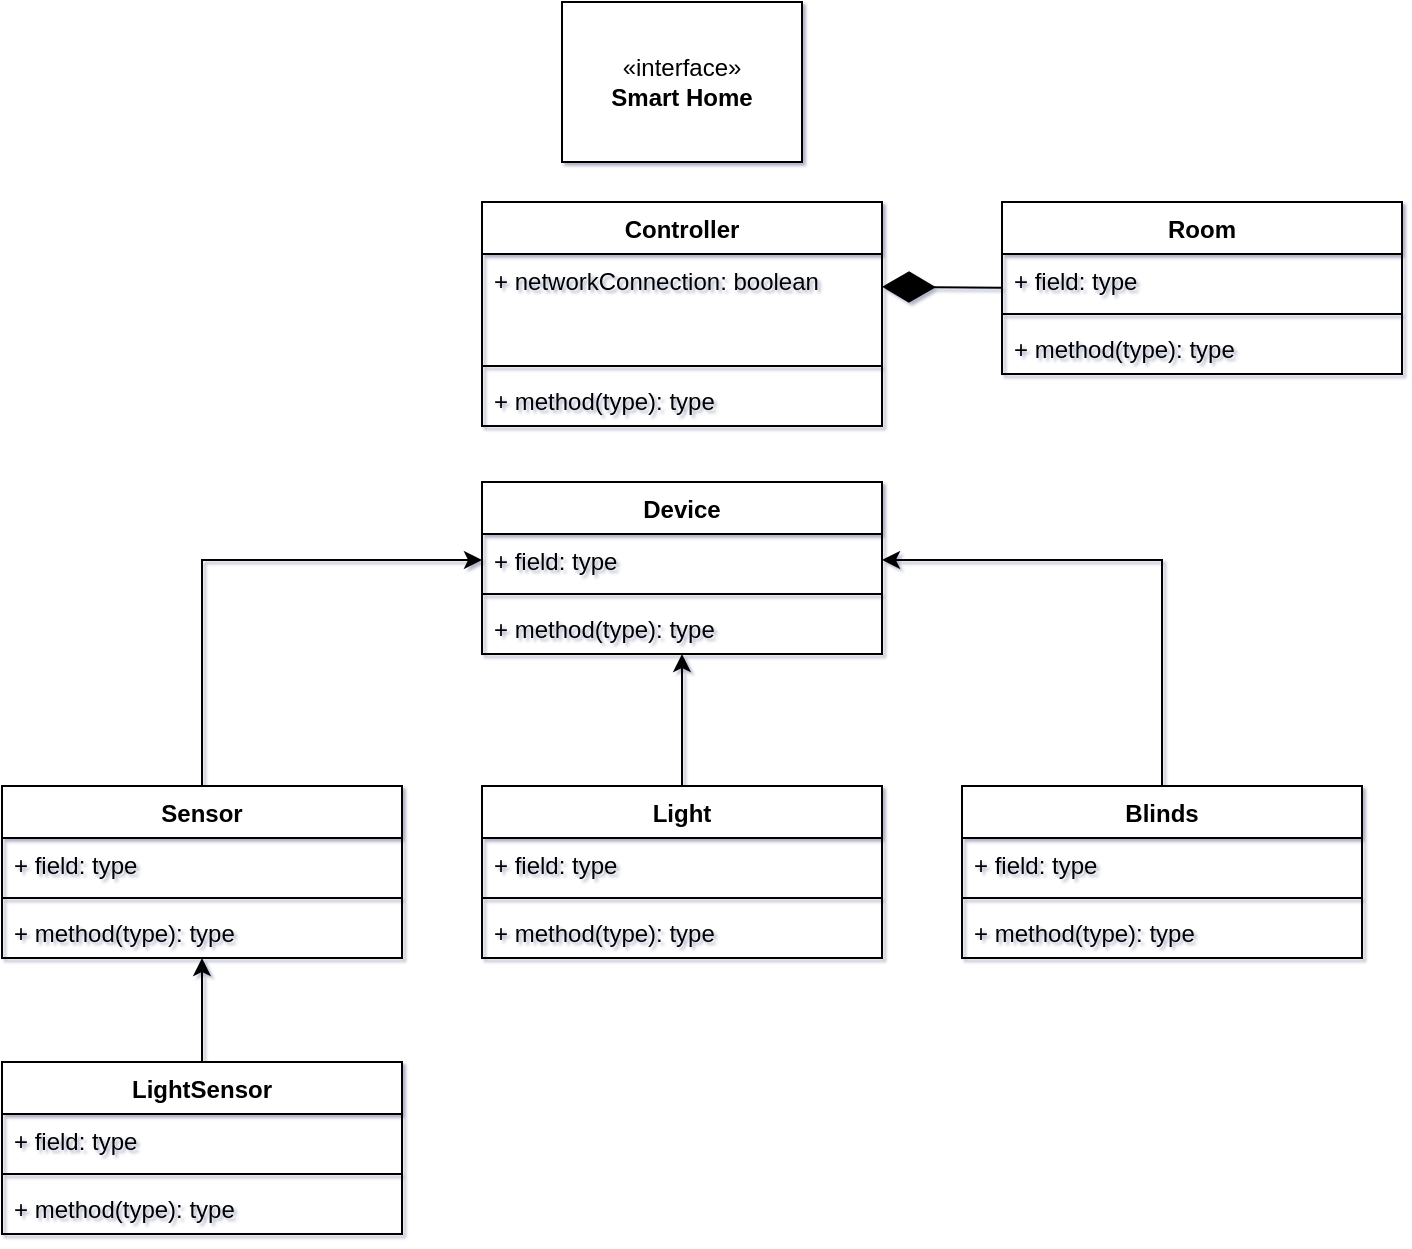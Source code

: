 <mxfile version="24.9.1">
  <diagram id="C5RBs43oDa-KdzZeNtuy" name="Page-1">
    <mxGraphModel dx="1750" dy="883" grid="1" gridSize="10" guides="1" tooltips="1" connect="1" arrows="1" fold="1" page="1" pageScale="1" pageWidth="827" pageHeight="1169" background="none" math="0" shadow="1">
      <root>
        <mxCell id="WIyWlLk6GJQsqaUBKTNV-0" />
        <mxCell id="WIyWlLk6GJQsqaUBKTNV-1" parent="WIyWlLk6GJQsqaUBKTNV-0" />
        <mxCell id="mUcVVVCAXroYi27Kth8p-42" value="Controller" style="swimlane;fontStyle=1;align=center;verticalAlign=top;childLayout=stackLayout;horizontal=1;startSize=26;horizontalStack=0;resizeParent=1;resizeParentMax=0;resizeLast=0;collapsible=1;marginBottom=0;whiteSpace=wrap;html=1;" vertex="1" parent="WIyWlLk6GJQsqaUBKTNV-1">
          <mxGeometry x="740" y="360" width="200" height="112" as="geometry" />
        </mxCell>
        <mxCell id="mUcVVVCAXroYi27Kth8p-43" value="+ networkConnection: boolean" style="text;strokeColor=none;fillColor=none;align=left;verticalAlign=top;spacingLeft=4;spacingRight=4;overflow=hidden;rotatable=0;points=[[0,0.5],[1,0.5]];portConstraint=eastwest;whiteSpace=wrap;html=1;" vertex="1" parent="mUcVVVCAXroYi27Kth8p-42">
          <mxGeometry y="26" width="200" height="26" as="geometry" />
        </mxCell>
        <mxCell id="mUcVVVCAXroYi27Kth8p-83" style="text;strokeColor=none;fillColor=none;align=left;verticalAlign=top;spacingLeft=4;spacingRight=4;overflow=hidden;rotatable=0;points=[[0,0.5],[1,0.5]];portConstraint=eastwest;whiteSpace=wrap;html=1;" vertex="1" parent="mUcVVVCAXroYi27Kth8p-42">
          <mxGeometry y="52" width="200" height="26" as="geometry" />
        </mxCell>
        <mxCell id="mUcVVVCAXroYi27Kth8p-44" value="" style="line;strokeWidth=1;fillColor=none;align=left;verticalAlign=middle;spacingTop=-1;spacingLeft=3;spacingRight=3;rotatable=0;labelPosition=right;points=[];portConstraint=eastwest;strokeColor=inherit;" vertex="1" parent="mUcVVVCAXroYi27Kth8p-42">
          <mxGeometry y="78" width="200" height="8" as="geometry" />
        </mxCell>
        <mxCell id="mUcVVVCAXroYi27Kth8p-45" value="+ method(type): type" style="text;strokeColor=none;fillColor=none;align=left;verticalAlign=top;spacingLeft=4;spacingRight=4;overflow=hidden;rotatable=0;points=[[0,0.5],[1,0.5]];portConstraint=eastwest;whiteSpace=wrap;html=1;" vertex="1" parent="mUcVVVCAXroYi27Kth8p-42">
          <mxGeometry y="86" width="200" height="26" as="geometry" />
        </mxCell>
        <mxCell id="mUcVVVCAXroYi27Kth8p-46" value="«interface»&lt;br&gt;&lt;b&gt;Smart Home&lt;/b&gt;" style="html=1;whiteSpace=wrap;" vertex="1" parent="WIyWlLk6GJQsqaUBKTNV-1">
          <mxGeometry x="780" y="260" width="120" height="80" as="geometry" />
        </mxCell>
        <mxCell id="mUcVVVCAXroYi27Kth8p-47" value="Device" style="swimlane;fontStyle=1;align=center;verticalAlign=top;childLayout=stackLayout;horizontal=1;startSize=26;horizontalStack=0;resizeParent=1;resizeParentMax=0;resizeLast=0;collapsible=1;marginBottom=0;whiteSpace=wrap;html=1;" vertex="1" parent="WIyWlLk6GJQsqaUBKTNV-1">
          <mxGeometry x="740" y="500" width="200" height="86" as="geometry" />
        </mxCell>
        <mxCell id="mUcVVVCAXroYi27Kth8p-48" value="+ field: type" style="text;strokeColor=none;fillColor=none;align=left;verticalAlign=top;spacingLeft=4;spacingRight=4;overflow=hidden;rotatable=0;points=[[0,0.5],[1,0.5]];portConstraint=eastwest;whiteSpace=wrap;html=1;" vertex="1" parent="mUcVVVCAXroYi27Kth8p-47">
          <mxGeometry y="26" width="200" height="26" as="geometry" />
        </mxCell>
        <mxCell id="mUcVVVCAXroYi27Kth8p-49" value="" style="line;strokeWidth=1;fillColor=none;align=left;verticalAlign=middle;spacingTop=-1;spacingLeft=3;spacingRight=3;rotatable=0;labelPosition=right;points=[];portConstraint=eastwest;strokeColor=inherit;" vertex="1" parent="mUcVVVCAXroYi27Kth8p-47">
          <mxGeometry y="52" width="200" height="8" as="geometry" />
        </mxCell>
        <mxCell id="mUcVVVCAXroYi27Kth8p-50" value="+ method(type): type" style="text;strokeColor=none;fillColor=none;align=left;verticalAlign=top;spacingLeft=4;spacingRight=4;overflow=hidden;rotatable=0;points=[[0,0.5],[1,0.5]];portConstraint=eastwest;whiteSpace=wrap;html=1;" vertex="1" parent="mUcVVVCAXroYi27Kth8p-47">
          <mxGeometry y="60" width="200" height="26" as="geometry" />
        </mxCell>
        <mxCell id="mUcVVVCAXroYi27Kth8p-70" style="edgeStyle=orthogonalEdgeStyle;rounded=0;orthogonalLoop=1;jettySize=auto;html=1;entryX=0;entryY=0.5;entryDx=0;entryDy=0;" edge="1" parent="WIyWlLk6GJQsqaUBKTNV-1" source="mUcVVVCAXroYi27Kth8p-51" target="mUcVVVCAXroYi27Kth8p-48">
          <mxGeometry relative="1" as="geometry" />
        </mxCell>
        <mxCell id="mUcVVVCAXroYi27Kth8p-51" value="Sensor" style="swimlane;fontStyle=1;align=center;verticalAlign=top;childLayout=stackLayout;horizontal=1;startSize=26;horizontalStack=0;resizeParent=1;resizeParentMax=0;resizeLast=0;collapsible=1;marginBottom=0;whiteSpace=wrap;html=1;" vertex="1" parent="WIyWlLk6GJQsqaUBKTNV-1">
          <mxGeometry x="500" y="652" width="200" height="86" as="geometry" />
        </mxCell>
        <mxCell id="mUcVVVCAXroYi27Kth8p-52" value="+ field: type" style="text;strokeColor=none;fillColor=none;align=left;verticalAlign=top;spacingLeft=4;spacingRight=4;overflow=hidden;rotatable=0;points=[[0,0.5],[1,0.5]];portConstraint=eastwest;whiteSpace=wrap;html=1;" vertex="1" parent="mUcVVVCAXroYi27Kth8p-51">
          <mxGeometry y="26" width="200" height="26" as="geometry" />
        </mxCell>
        <mxCell id="mUcVVVCAXroYi27Kth8p-53" value="" style="line;strokeWidth=1;fillColor=none;align=left;verticalAlign=middle;spacingTop=-1;spacingLeft=3;spacingRight=3;rotatable=0;labelPosition=right;points=[];portConstraint=eastwest;strokeColor=inherit;" vertex="1" parent="mUcVVVCAXroYi27Kth8p-51">
          <mxGeometry y="52" width="200" height="8" as="geometry" />
        </mxCell>
        <mxCell id="mUcVVVCAXroYi27Kth8p-54" value="+ method(type): type" style="text;strokeColor=none;fillColor=none;align=left;verticalAlign=top;spacingLeft=4;spacingRight=4;overflow=hidden;rotatable=0;points=[[0,0.5],[1,0.5]];portConstraint=eastwest;whiteSpace=wrap;html=1;" vertex="1" parent="mUcVVVCAXroYi27Kth8p-51">
          <mxGeometry y="60" width="200" height="26" as="geometry" />
        </mxCell>
        <mxCell id="mUcVVVCAXroYi27Kth8p-69" style="edgeStyle=orthogonalEdgeStyle;rounded=0;orthogonalLoop=1;jettySize=auto;html=1;" edge="1" parent="WIyWlLk6GJQsqaUBKTNV-1" source="mUcVVVCAXroYi27Kth8p-55" target="mUcVVVCAXroYi27Kth8p-47">
          <mxGeometry relative="1" as="geometry" />
        </mxCell>
        <mxCell id="mUcVVVCAXroYi27Kth8p-55" value="Light" style="swimlane;fontStyle=1;align=center;verticalAlign=top;childLayout=stackLayout;horizontal=1;startSize=26;horizontalStack=0;resizeParent=1;resizeParentMax=0;resizeLast=0;collapsible=1;marginBottom=0;whiteSpace=wrap;html=1;" vertex="1" parent="WIyWlLk6GJQsqaUBKTNV-1">
          <mxGeometry x="740" y="652" width="200" height="86" as="geometry" />
        </mxCell>
        <mxCell id="mUcVVVCAXroYi27Kth8p-56" value="+ field: type" style="text;strokeColor=none;fillColor=none;align=left;verticalAlign=top;spacingLeft=4;spacingRight=4;overflow=hidden;rotatable=0;points=[[0,0.5],[1,0.5]];portConstraint=eastwest;whiteSpace=wrap;html=1;" vertex="1" parent="mUcVVVCAXroYi27Kth8p-55">
          <mxGeometry y="26" width="200" height="26" as="geometry" />
        </mxCell>
        <mxCell id="mUcVVVCAXroYi27Kth8p-57" value="" style="line;strokeWidth=1;fillColor=none;align=left;verticalAlign=middle;spacingTop=-1;spacingLeft=3;spacingRight=3;rotatable=0;labelPosition=right;points=[];portConstraint=eastwest;strokeColor=inherit;" vertex="1" parent="mUcVVVCAXroYi27Kth8p-55">
          <mxGeometry y="52" width="200" height="8" as="geometry" />
        </mxCell>
        <mxCell id="mUcVVVCAXroYi27Kth8p-58" value="+ method(type): type" style="text;strokeColor=none;fillColor=none;align=left;verticalAlign=top;spacingLeft=4;spacingRight=4;overflow=hidden;rotatable=0;points=[[0,0.5],[1,0.5]];portConstraint=eastwest;whiteSpace=wrap;html=1;" vertex="1" parent="mUcVVVCAXroYi27Kth8p-55">
          <mxGeometry y="60" width="200" height="26" as="geometry" />
        </mxCell>
        <mxCell id="mUcVVVCAXroYi27Kth8p-68" style="edgeStyle=orthogonalEdgeStyle;rounded=0;orthogonalLoop=1;jettySize=auto;html=1;entryX=1;entryY=0.5;entryDx=0;entryDy=0;" edge="1" parent="WIyWlLk6GJQsqaUBKTNV-1" source="mUcVVVCAXroYi27Kth8p-59" target="mUcVVVCAXroYi27Kth8p-48">
          <mxGeometry relative="1" as="geometry" />
        </mxCell>
        <mxCell id="mUcVVVCAXroYi27Kth8p-59" value="Blinds" style="swimlane;fontStyle=1;align=center;verticalAlign=top;childLayout=stackLayout;horizontal=1;startSize=26;horizontalStack=0;resizeParent=1;resizeParentMax=0;resizeLast=0;collapsible=1;marginBottom=0;whiteSpace=wrap;html=1;" vertex="1" parent="WIyWlLk6GJQsqaUBKTNV-1">
          <mxGeometry x="980" y="652" width="200" height="86" as="geometry" />
        </mxCell>
        <mxCell id="mUcVVVCAXroYi27Kth8p-60" value="+ field: type" style="text;strokeColor=none;fillColor=none;align=left;verticalAlign=top;spacingLeft=4;spacingRight=4;overflow=hidden;rotatable=0;points=[[0,0.5],[1,0.5]];portConstraint=eastwest;whiteSpace=wrap;html=1;" vertex="1" parent="mUcVVVCAXroYi27Kth8p-59">
          <mxGeometry y="26" width="200" height="26" as="geometry" />
        </mxCell>
        <mxCell id="mUcVVVCAXroYi27Kth8p-61" value="" style="line;strokeWidth=1;fillColor=none;align=left;verticalAlign=middle;spacingTop=-1;spacingLeft=3;spacingRight=3;rotatable=0;labelPosition=right;points=[];portConstraint=eastwest;strokeColor=inherit;" vertex="1" parent="mUcVVVCAXroYi27Kth8p-59">
          <mxGeometry y="52" width="200" height="8" as="geometry" />
        </mxCell>
        <mxCell id="mUcVVVCAXroYi27Kth8p-62" value="+ method(type): type" style="text;strokeColor=none;fillColor=none;align=left;verticalAlign=top;spacingLeft=4;spacingRight=4;overflow=hidden;rotatable=0;points=[[0,0.5],[1,0.5]];portConstraint=eastwest;whiteSpace=wrap;html=1;" vertex="1" parent="mUcVVVCAXroYi27Kth8p-59">
          <mxGeometry y="60" width="200" height="26" as="geometry" />
        </mxCell>
        <mxCell id="mUcVVVCAXroYi27Kth8p-75" style="edgeStyle=orthogonalEdgeStyle;rounded=0;orthogonalLoop=1;jettySize=auto;html=1;" edge="1" parent="WIyWlLk6GJQsqaUBKTNV-1" source="mUcVVVCAXroYi27Kth8p-71" target="mUcVVVCAXroYi27Kth8p-51">
          <mxGeometry relative="1" as="geometry" />
        </mxCell>
        <mxCell id="mUcVVVCAXroYi27Kth8p-71" value="LightSensor" style="swimlane;fontStyle=1;align=center;verticalAlign=top;childLayout=stackLayout;horizontal=1;startSize=26;horizontalStack=0;resizeParent=1;resizeParentMax=0;resizeLast=0;collapsible=1;marginBottom=0;whiteSpace=wrap;html=1;" vertex="1" parent="WIyWlLk6GJQsqaUBKTNV-1">
          <mxGeometry x="500" y="790" width="200" height="86" as="geometry" />
        </mxCell>
        <mxCell id="mUcVVVCAXroYi27Kth8p-72" value="+ field: type" style="text;strokeColor=none;fillColor=none;align=left;verticalAlign=top;spacingLeft=4;spacingRight=4;overflow=hidden;rotatable=0;points=[[0,0.5],[1,0.5]];portConstraint=eastwest;whiteSpace=wrap;html=1;" vertex="1" parent="mUcVVVCAXroYi27Kth8p-71">
          <mxGeometry y="26" width="200" height="26" as="geometry" />
        </mxCell>
        <mxCell id="mUcVVVCAXroYi27Kth8p-73" value="" style="line;strokeWidth=1;fillColor=none;align=left;verticalAlign=middle;spacingTop=-1;spacingLeft=3;spacingRight=3;rotatable=0;labelPosition=right;points=[];portConstraint=eastwest;strokeColor=inherit;" vertex="1" parent="mUcVVVCAXroYi27Kth8p-71">
          <mxGeometry y="52" width="200" height="8" as="geometry" />
        </mxCell>
        <mxCell id="mUcVVVCAXroYi27Kth8p-74" value="+ method(type): type" style="text;strokeColor=none;fillColor=none;align=left;verticalAlign=top;spacingLeft=4;spacingRight=4;overflow=hidden;rotatable=0;points=[[0,0.5],[1,0.5]];portConstraint=eastwest;whiteSpace=wrap;html=1;" vertex="1" parent="mUcVVVCAXroYi27Kth8p-71">
          <mxGeometry y="60" width="200" height="26" as="geometry" />
        </mxCell>
        <mxCell id="mUcVVVCAXroYi27Kth8p-76" value="Room" style="swimlane;fontStyle=1;align=center;verticalAlign=top;childLayout=stackLayout;horizontal=1;startSize=26;horizontalStack=0;resizeParent=1;resizeParentMax=0;resizeLast=0;collapsible=1;marginBottom=0;whiteSpace=wrap;html=1;" vertex="1" parent="WIyWlLk6GJQsqaUBKTNV-1">
          <mxGeometry x="1000" y="360" width="200" height="86" as="geometry" />
        </mxCell>
        <mxCell id="mUcVVVCAXroYi27Kth8p-77" value="+ field: type" style="text;strokeColor=none;fillColor=none;align=left;verticalAlign=top;spacingLeft=4;spacingRight=4;overflow=hidden;rotatable=0;points=[[0,0.5],[1,0.5]];portConstraint=eastwest;whiteSpace=wrap;html=1;" vertex="1" parent="mUcVVVCAXroYi27Kth8p-76">
          <mxGeometry y="26" width="200" height="26" as="geometry" />
        </mxCell>
        <mxCell id="mUcVVVCAXroYi27Kth8p-78" value="" style="line;strokeWidth=1;fillColor=none;align=left;verticalAlign=middle;spacingTop=-1;spacingLeft=3;spacingRight=3;rotatable=0;labelPosition=right;points=[];portConstraint=eastwest;strokeColor=inherit;" vertex="1" parent="mUcVVVCAXroYi27Kth8p-76">
          <mxGeometry y="52" width="200" height="8" as="geometry" />
        </mxCell>
        <mxCell id="mUcVVVCAXroYi27Kth8p-79" value="+ method(type): type" style="text;strokeColor=none;fillColor=none;align=left;verticalAlign=top;spacingLeft=4;spacingRight=4;overflow=hidden;rotatable=0;points=[[0,0.5],[1,0.5]];portConstraint=eastwest;whiteSpace=wrap;html=1;" vertex="1" parent="mUcVVVCAXroYi27Kth8p-76">
          <mxGeometry y="60" width="200" height="26" as="geometry" />
        </mxCell>
        <mxCell id="mUcVVVCAXroYi27Kth8p-81" value="" style="endArrow=diamondThin;endFill=1;endSize=24;html=1;rounded=0;entryX=1;entryY=0.75;entryDx=0;entryDy=0;" edge="1" parent="WIyWlLk6GJQsqaUBKTNV-1">
          <mxGeometry width="160" relative="1" as="geometry">
            <mxPoint x="1000" y="402.82" as="sourcePoint" />
            <mxPoint x="940" y="402.41" as="targetPoint" />
            <Array as="points" />
          </mxGeometry>
        </mxCell>
      </root>
    </mxGraphModel>
  </diagram>
</mxfile>
